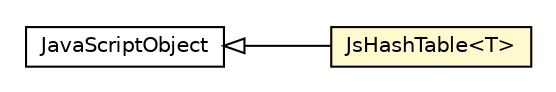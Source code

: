 #!/usr/local/bin/dot
#
# Class diagram 
# Generated by UMLGraph version R5_6-24-gf6e263 (http://www.umlgraph.org/)
#

digraph G {
	edge [fontname="Helvetica",fontsize=10,labelfontname="Helvetica",labelfontsize=10];
	node [fontname="Helvetica",fontsize=10,shape=plaintext];
	nodesep=0.25;
	ranksep=0.5;
	rankdir=LR;
	// org.turbogwt.core.collections.client.JsHashTable<T>
	c704 [label=<<table title="org.turbogwt.core.collections.client.JsHashTable" border="0" cellborder="1" cellspacing="0" cellpadding="2" port="p" bgcolor="lemonChiffon" href="./JsHashTable.html">
		<tr><td><table border="0" cellspacing="0" cellpadding="1">
<tr><td align="center" balign="center"> JsHashTable&lt;T&gt; </td></tr>
		</table></td></tr>
		</table>>, URL="./JsHashTable.html", fontname="Helvetica", fontcolor="black", fontsize=10.0];
	//org.turbogwt.core.collections.client.JsHashTable<T> extends com.google.gwt.core.client.JavaScriptObject
	c728:p -> c704:p [dir=back,arrowtail=empty];
	// com.google.gwt.core.client.JavaScriptObject
	c728 [label=<<table title="com.google.gwt.core.client.JavaScriptObject" border="0" cellborder="1" cellspacing="0" cellpadding="2" port="p" href="http://google-web-toolkit.googlecode.com/svn/javadoc/latest/com/google/gwt/core/client/JavaScriptObject.html">
		<tr><td><table border="0" cellspacing="0" cellpadding="1">
<tr><td align="center" balign="center"> JavaScriptObject </td></tr>
		</table></td></tr>
		</table>>, URL="http://google-web-toolkit.googlecode.com/svn/javadoc/latest/com/google/gwt/core/client/JavaScriptObject.html", fontname="Helvetica", fontcolor="black", fontsize=10.0];
}

